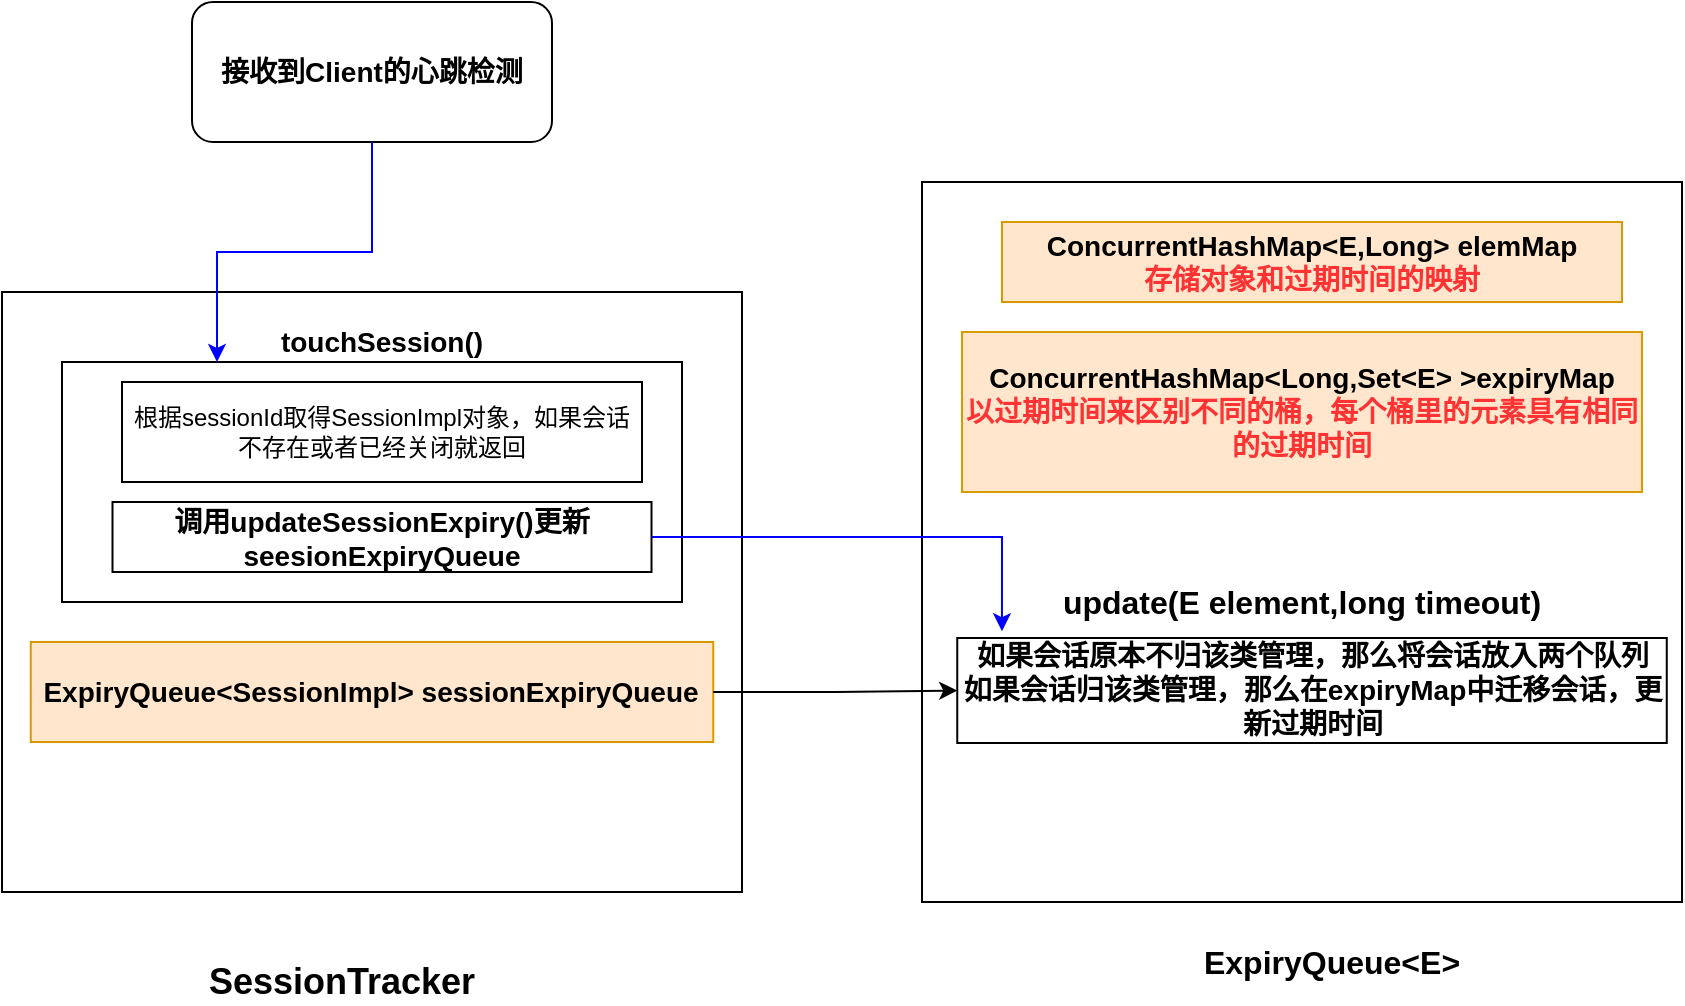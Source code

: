 <mxfile version="15.2.7" type="device"><diagram id="Gtzd3scIcrFkGmf8K1On" name="第 1 页"><mxGraphModel dx="1024" dy="592" grid="1" gridSize="10" guides="1" tooltips="1" connect="1" arrows="1" fold="1" page="1" pageScale="1" pageWidth="827" pageHeight="1169" math="0" shadow="0"><root><mxCell id="0"/><mxCell id="1" parent="0"/><mxCell id="4WSu78FUG8E7FuhPcsxi-1" value="&lt;b&gt;&lt;font style=&quot;font-size: 14px&quot;&gt;接收到Client的心跳检测&lt;/font&gt;&lt;/b&gt;" style="rounded=1;whiteSpace=wrap;html=1;" vertex="1" parent="1"><mxGeometry x="275" y="140" width="180" height="70" as="geometry"/></mxCell><mxCell id="4WSu78FUG8E7FuhPcsxi-2" value="" style="rounded=0;whiteSpace=wrap;html=1;" vertex="1" parent="1"><mxGeometry x="180" y="285" width="370" height="300" as="geometry"/></mxCell><mxCell id="4WSu78FUG8E7FuhPcsxi-3" value="&lt;b&gt;&lt;font style=&quot;font-size: 18px&quot;&gt;SessionTracker&lt;/font&gt;&lt;/b&gt;" style="text;html=1;strokeColor=none;fillColor=none;align=center;verticalAlign=middle;whiteSpace=wrap;rounded=0;" vertex="1" parent="1"><mxGeometry x="330" y="620" width="40" height="20" as="geometry"/></mxCell><mxCell id="4WSu78FUG8E7FuhPcsxi-4" value="&lt;font style=&quot;font-size: 14px&quot;&gt;&lt;b&gt;touchSession()&lt;/b&gt;&lt;/font&gt;" style="text;html=1;strokeColor=none;fillColor=none;align=center;verticalAlign=middle;whiteSpace=wrap;rounded=0;" vertex="1" parent="1"><mxGeometry x="350" y="300" width="40" height="20" as="geometry"/></mxCell><mxCell id="4WSu78FUG8E7FuhPcsxi-6" value="" style="rounded=0;whiteSpace=wrap;html=1;" vertex="1" parent="1"><mxGeometry x="210" y="320" width="310" height="120" as="geometry"/></mxCell><mxCell id="4WSu78FUG8E7FuhPcsxi-9" style="edgeStyle=orthogonalEdgeStyle;rounded=0;orthogonalLoop=1;jettySize=auto;html=1;exitX=0.5;exitY=1;exitDx=0;exitDy=0;entryX=0.25;entryY=0;entryDx=0;entryDy=0;strokeColor=#0000FF;" edge="1" parent="1" source="4WSu78FUG8E7FuhPcsxi-1" target="4WSu78FUG8E7FuhPcsxi-6"><mxGeometry relative="1" as="geometry"/></mxCell><mxCell id="4WSu78FUG8E7FuhPcsxi-10" value="根据sessionId取得SessionImpl对象，如果会话不存在或者已经关闭就返回" style="rounded=0;whiteSpace=wrap;html=1;" vertex="1" parent="1"><mxGeometry x="240" y="330" width="260" height="50" as="geometry"/></mxCell><mxCell id="4WSu78FUG8E7FuhPcsxi-11" value="&lt;b&gt;&lt;font style=&quot;font-size: 14px&quot;&gt;调用updateSessionExpiry()更新seesionExpiryQueue&lt;/font&gt;&lt;/b&gt;" style="rounded=0;whiteSpace=wrap;html=1;" vertex="1" parent="1"><mxGeometry x="235.25" y="390" width="269.5" height="35" as="geometry"/></mxCell><mxCell id="4WSu78FUG8E7FuhPcsxi-12" value="&lt;b&gt;&lt;font style=&quot;font-size: 14px&quot;&gt;ExpiryQueue&amp;lt;SessionImpl&amp;gt; sessionExpiryQueue&lt;/font&gt;&lt;/b&gt;" style="rounded=0;whiteSpace=wrap;html=1;fillColor=#ffe6cc;strokeColor=#d79b00;" vertex="1" parent="1"><mxGeometry x="194.38" y="460" width="341.25" height="50" as="geometry"/></mxCell><mxCell id="4WSu78FUG8E7FuhPcsxi-13" value="" style="rounded=0;whiteSpace=wrap;html=1;" vertex="1" parent="1"><mxGeometry x="640" y="230" width="380" height="360" as="geometry"/></mxCell><mxCell id="4WSu78FUG8E7FuhPcsxi-14" value="&lt;b&gt;&lt;font style=&quot;font-size: 16px&quot;&gt;ExpiryQueue&amp;lt;E&amp;gt;&lt;/font&gt;&lt;/b&gt;" style="text;html=1;strokeColor=none;fillColor=none;align=center;verticalAlign=middle;whiteSpace=wrap;rounded=0;" vertex="1" parent="1"><mxGeometry x="690" y="610" width="310" height="20" as="geometry"/></mxCell><mxCell id="4WSu78FUG8E7FuhPcsxi-15" value="&lt;font style=&quot;font-size: 14px&quot;&gt;&lt;b&gt;ConcurrentHashMap&amp;lt;E,Long&amp;gt; elemMap&lt;br&gt;&lt;font color=&quot;#ff3333&quot;&gt;存储对象和过期时间的映射&lt;/font&gt;&lt;br&gt;&lt;/b&gt;&lt;/font&gt;" style="rounded=0;whiteSpace=wrap;html=1;fillColor=#ffe6cc;strokeColor=#d79b00;" vertex="1" parent="1"><mxGeometry x="680" y="250" width="310" height="40" as="geometry"/></mxCell><mxCell id="4WSu78FUG8E7FuhPcsxi-16" value="&lt;b&gt;&lt;font style=&quot;font-size: 14px&quot;&gt;ConcurrentHashMap&amp;lt;Long,Set&amp;lt;E&amp;gt; &amp;gt;expiryMap&lt;br&gt;&lt;font color=&quot;#ff3333&quot;&gt;以过期时间来区别不同的桶，每个桶里的元素具有相同的过期时间&lt;/font&gt;&lt;br&gt;&lt;/font&gt;&lt;/b&gt;" style="rounded=0;whiteSpace=wrap;html=1;fillColor=#ffe6cc;strokeColor=#d79b00;" vertex="1" parent="1"><mxGeometry x="660" y="305" width="340" height="80" as="geometry"/></mxCell><mxCell id="4WSu78FUG8E7FuhPcsxi-17" value="&lt;span style=&quot;font-size: 14px&quot;&gt;&lt;b&gt;如果会话原本不归该类管理，那么将会话放入两个队列&lt;br&gt;如果会话归该类管理，那么在expiryMap中迁移会话，更新过期时间&lt;br&gt;&lt;/b&gt;&lt;/span&gt;" style="rounded=0;whiteSpace=wrap;html=1;" vertex="1" parent="1"><mxGeometry x="657.63" y="458" width="354.75" height="52.5" as="geometry"/></mxCell><mxCell id="4WSu78FUG8E7FuhPcsxi-18" value="&lt;span style=&quot;font-size: 16px&quot;&gt;&lt;b&gt;update(E element,long timeout)&lt;/b&gt;&lt;/span&gt;" style="text;html=1;strokeColor=none;fillColor=none;align=center;verticalAlign=middle;whiteSpace=wrap;rounded=0;" vertex="1" parent="1"><mxGeometry x="695.25" y="430" width="270" height="20" as="geometry"/></mxCell><mxCell id="4WSu78FUG8E7FuhPcsxi-20" style="edgeStyle=orthogonalEdgeStyle;rounded=0;orthogonalLoop=1;jettySize=auto;html=1;exitX=1;exitY=0.5;exitDx=0;exitDy=0;entryX=0.063;entryY=-0.065;entryDx=0;entryDy=0;entryPerimeter=0;strokeColor=#0000FF;" edge="1" parent="1" source="4WSu78FUG8E7FuhPcsxi-11" target="4WSu78FUG8E7FuhPcsxi-17"><mxGeometry relative="1" as="geometry"/></mxCell><mxCell id="4WSu78FUG8E7FuhPcsxi-19" style="edgeStyle=orthogonalEdgeStyle;rounded=0;orthogonalLoop=1;jettySize=auto;html=1;exitX=1;exitY=0.5;exitDx=0;exitDy=0;entryX=0;entryY=0.5;entryDx=0;entryDy=0;" edge="1" parent="1" source="4WSu78FUG8E7FuhPcsxi-12" target="4WSu78FUG8E7FuhPcsxi-17"><mxGeometry relative="1" as="geometry"/></mxCell></root></mxGraphModel></diagram></mxfile>